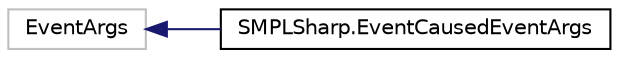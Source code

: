 digraph "Иерархия классов. Графический вид."
{
  edge [fontname="Helvetica",fontsize="10",labelfontname="Helvetica",labelfontsize="10"];
  node [fontname="Helvetica",fontsize="10",shape=record];
  rankdir="LR";
  Node1 [label="EventArgs",height=0.2,width=0.4,color="grey75", fillcolor="white", style="filled"];
  Node1 -> Node2 [dir="back",color="midnightblue",fontsize="10",style="solid",fontname="Helvetica"];
  Node2 [label="SMPLSharp.EventCausedEventArgs",height=0.2,width=0.4,color="black", fillcolor="white", style="filled",URL="$d0/dff/class_s_m_p_l_sharp_1_1_event_caused_event_args.html",tooltip="Event when model&#39;s event is caused "];
}
